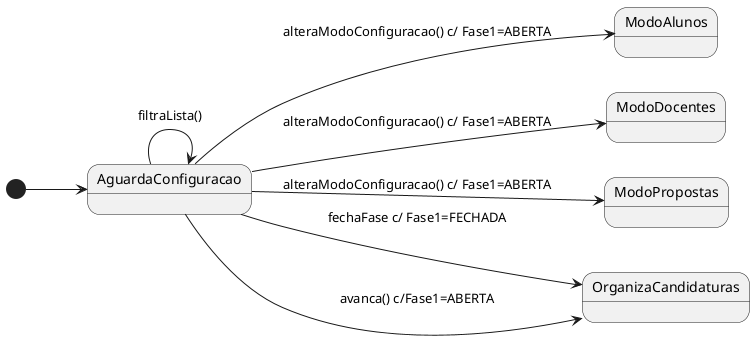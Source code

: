 @startuml


left to right direction

[*] --> AguardaConfiguracao


' AguardaConfiguracao --> FASE1
AguardaConfiguracao --> AguardaConfiguracao : filtraLista()
AguardaConfiguracao --> ModoAlunos : alteraModoConfiguracao() c/ Fase1=ABERTA
' Se a FASE1==FECHADA , já nao há acesso aos estados ModoAluno ModoDocente ModoPropostas que são os que permitem a edicao de informacoes
AguardaConfiguracao --> ModoDocentes : alteraModoConfiguracao() c/ Fase1=ABERTA
AguardaConfiguracao --> ModoPropostas : alteraModoConfiguracao() c/ Fase1=ABERTA
AguardaConfiguracao --> OrganizaCandidaturas : fechaFase c/ Fase1=FECHADA
' neste estado, o metod fechaFase: Fase1=FECHADA, classificacao dos alunos e avança para o proximo estado
AguardaConfiguracao --> OrganizaCandidaturas : avanca() c/Fase1=ABERTA
' avanca : classifica alunos e avanca





@enduml